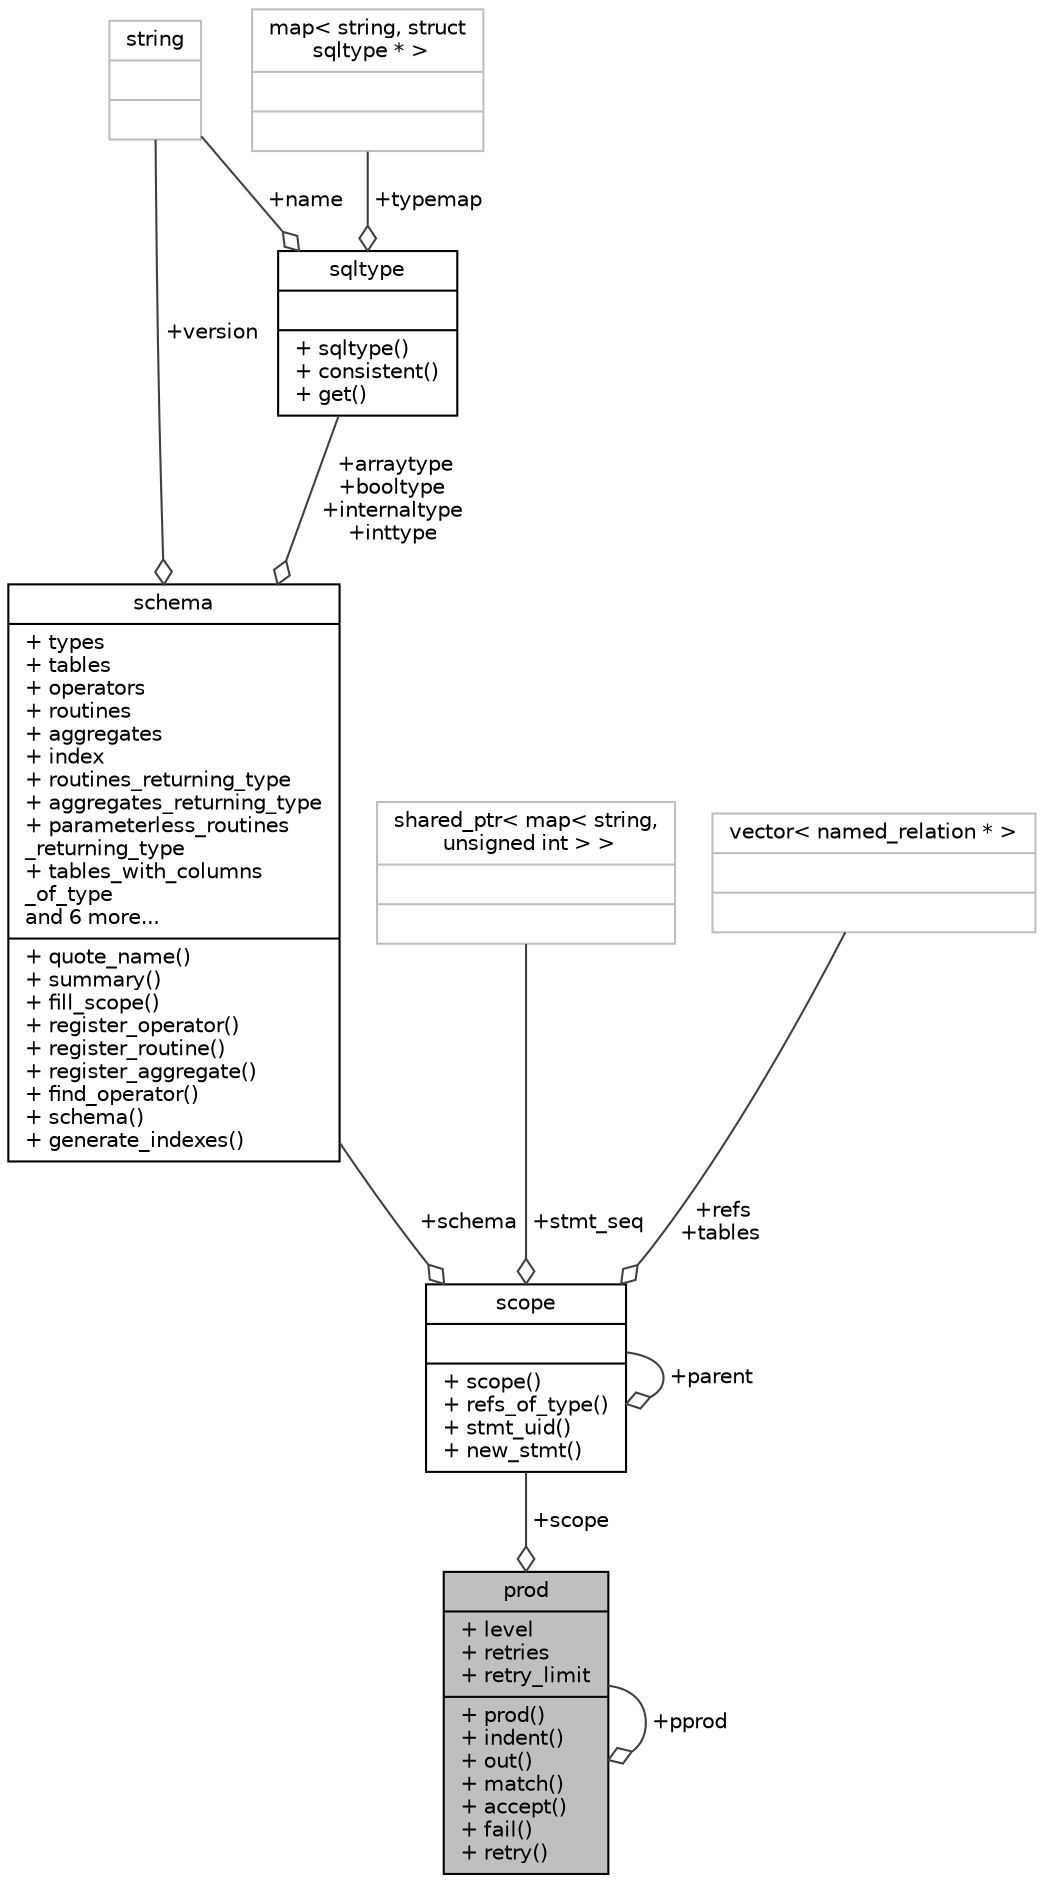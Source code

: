 digraph "prod"
{
 // LATEX_PDF_SIZE
  edge [fontname="Helvetica",fontsize="10",labelfontname="Helvetica",labelfontsize="10"];
  node [fontname="Helvetica",fontsize="10",shape=record];
  Node1 [label="{prod\n|+ level\l+ retries\l+ retry_limit\l|+ prod()\l+ indent()\l+ out()\l+ match()\l+ accept()\l+ fail()\l+ retry()\l}",height=0.2,width=0.4,color="black", fillcolor="grey75", style="filled", fontcolor="black",tooltip="Base class for AST nodes."];
  Node1 -> Node1 [color="grey25",fontsize="10",style="solid",label=" +pprod" ,arrowhead="odiamond",fontname="Helvetica"];
  Node2 -> Node1 [color="grey25",fontsize="10",style="solid",label=" +scope" ,arrowhead="odiamond",fontname="Helvetica"];
  Node2 [label="{scope\n||+ scope()\l+ refs_of_type()\l+ stmt_uid()\l+ new_stmt()\l}",height=0.2,width=0.4,color="black", fillcolor="white", style="filled",URL="$structscope.html",tooltip=" "];
  Node3 -> Node2 [color="grey25",fontsize="10",style="solid",label=" +schema" ,arrowhead="odiamond",fontname="Helvetica"];
  Node3 [label="{schema\n|+ types\l+ tables\l+ operators\l+ routines\l+ aggregates\l+ index\l+ routines_returning_type\l+ aggregates_returning_type\l+ parameterless_routines\l_returning_type\l+ tables_with_columns\l_of_type\land 6 more...\l|+ quote_name()\l+ summary()\l+ fill_scope()\l+ register_operator()\l+ register_routine()\l+ register_aggregate()\l+ find_operator()\l+ schema()\l+ generate_indexes()\l}",height=0.2,width=0.4,color="black", fillcolor="white", style="filled",URL="$structschema.html",tooltip=" "];
  Node4 -> Node3 [color="grey25",fontsize="10",style="solid",label=" +version" ,arrowhead="odiamond",fontname="Helvetica"];
  Node4 [label="{string\n||}",height=0.2,width=0.4,color="grey75", fillcolor="white", style="filled",tooltip=" "];
  Node5 -> Node3 [color="grey25",fontsize="10",style="solid",label=" +arraytype\n+booltype\n+internaltype\n+inttype" ,arrowhead="odiamond",fontname="Helvetica"];
  Node5 [label="{sqltype\n||+ sqltype()\l+ consistent()\l+ get()\l}",height=0.2,width=0.4,color="black", fillcolor="white", style="filled",URL="$structsqltype.html",tooltip=" "];
  Node6 -> Node5 [color="grey25",fontsize="10",style="solid",label=" +typemap" ,arrowhead="odiamond",fontname="Helvetica"];
  Node6 [label="{map\< string, struct\l sqltype * \>\n||}",height=0.2,width=0.4,color="grey75", fillcolor="white", style="filled",tooltip=" "];
  Node4 -> Node5 [color="grey25",fontsize="10",style="solid",label=" +name" ,arrowhead="odiamond",fontname="Helvetica"];
  Node7 -> Node2 [color="grey25",fontsize="10",style="solid",label=" +stmt_seq" ,arrowhead="odiamond",fontname="Helvetica"];
  Node7 [label="{shared_ptr\< map\< string,\l unsigned int \> \>\n||}",height=0.2,width=0.4,color="grey75", fillcolor="white", style="filled",tooltip=" "];
  Node8 -> Node2 [color="grey25",fontsize="10",style="solid",label=" +refs\n+tables" ,arrowhead="odiamond",fontname="Helvetica"];
  Node8 [label="{vector\< named_relation * \>\n||}",height=0.2,width=0.4,color="grey75", fillcolor="white", style="filled",tooltip=" "];
  Node2 -> Node2 [color="grey25",fontsize="10",style="solid",label=" +parent" ,arrowhead="odiamond",fontname="Helvetica"];
}
